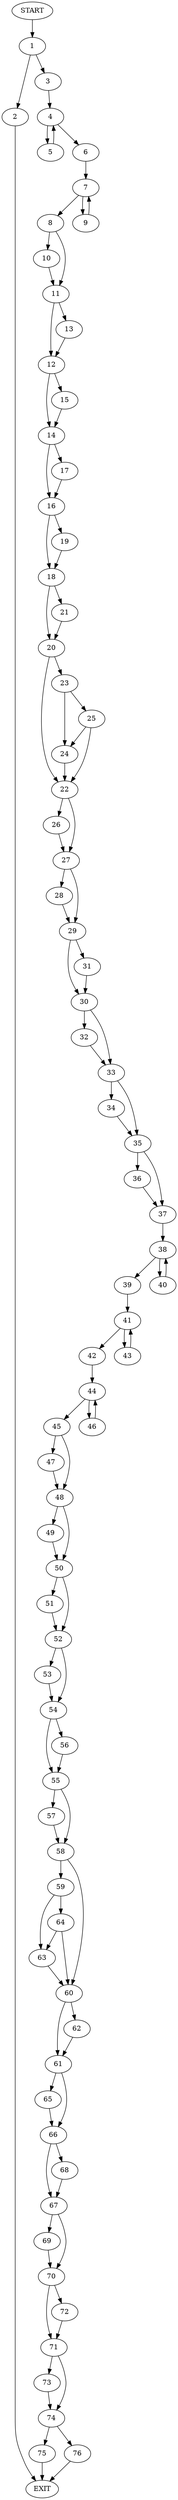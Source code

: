 digraph {
0 [label="START"]
77 [label="EXIT"]
0 -> 1
1 -> 2
1 -> 3
3 -> 4
2 -> 77
4 -> 5
4 -> 6
5 -> 4
6 -> 7
7 -> 8
7 -> 9
9 -> 7
8 -> 10
8 -> 11
10 -> 11
11 -> 12
11 -> 13
13 -> 12
12 -> 14
12 -> 15
14 -> 16
14 -> 17
15 -> 14
17 -> 16
16 -> 18
16 -> 19
18 -> 20
18 -> 21
19 -> 18
20 -> 22
20 -> 23
21 -> 20
23 -> 24
23 -> 25
22 -> 26
22 -> 27
25 -> 24
25 -> 22
24 -> 22
27 -> 28
27 -> 29
26 -> 27
28 -> 29
29 -> 30
29 -> 31
30 -> 32
30 -> 33
31 -> 30
33 -> 34
33 -> 35
32 -> 33
34 -> 35
35 -> 36
35 -> 37
36 -> 37
37 -> 38
38 -> 39
38 -> 40
39 -> 41
40 -> 38
41 -> 42
41 -> 43
43 -> 41
42 -> 44
44 -> 45
44 -> 46
46 -> 44
45 -> 47
45 -> 48
47 -> 48
48 -> 49
48 -> 50
49 -> 50
50 -> 51
50 -> 52
51 -> 52
52 -> 53
52 -> 54
53 -> 54
54 -> 55
54 -> 56
56 -> 55
55 -> 57
55 -> 58
58 -> 59
58 -> 60
57 -> 58
60 -> 61
60 -> 62
59 -> 63
59 -> 64
64 -> 63
64 -> 60
63 -> 60
62 -> 61
61 -> 65
61 -> 66
65 -> 66
66 -> 67
66 -> 68
68 -> 67
67 -> 69
67 -> 70
70 -> 71
70 -> 72
69 -> 70
72 -> 71
71 -> 73
71 -> 74
74 -> 75
74 -> 76
73 -> 74
75 -> 77
76 -> 77
}
